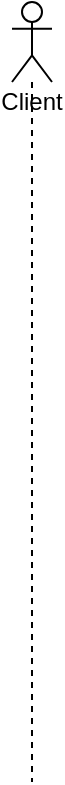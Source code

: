 <mxfile version="20.3.0" type="device"><diagram id="EVJe7eq0IrQrji45EdQs" name="Page-1"><mxGraphModel dx="1036" dy="636" grid="1" gridSize="10" guides="1" tooltips="1" connect="1" arrows="1" fold="1" page="1" pageScale="1" pageWidth="850" pageHeight="1100" math="0" shadow="0"><root><mxCell id="0"/><mxCell id="1" parent="0"/><mxCell id="W-jGv1njnu1E9p3gVWZk-3" value="Client" style="shape=umlLifeline;participant=umlActor;perimeter=lifelinePerimeter;whiteSpace=wrap;html=1;container=1;collapsible=0;recursiveResize=0;verticalAlign=top;spacingTop=36;outlineConnect=0;" parent="1" vertex="1"><mxGeometry x="170" y="110" width="20" height="390" as="geometry"/></mxCell></root></mxGraphModel></diagram></mxfile>